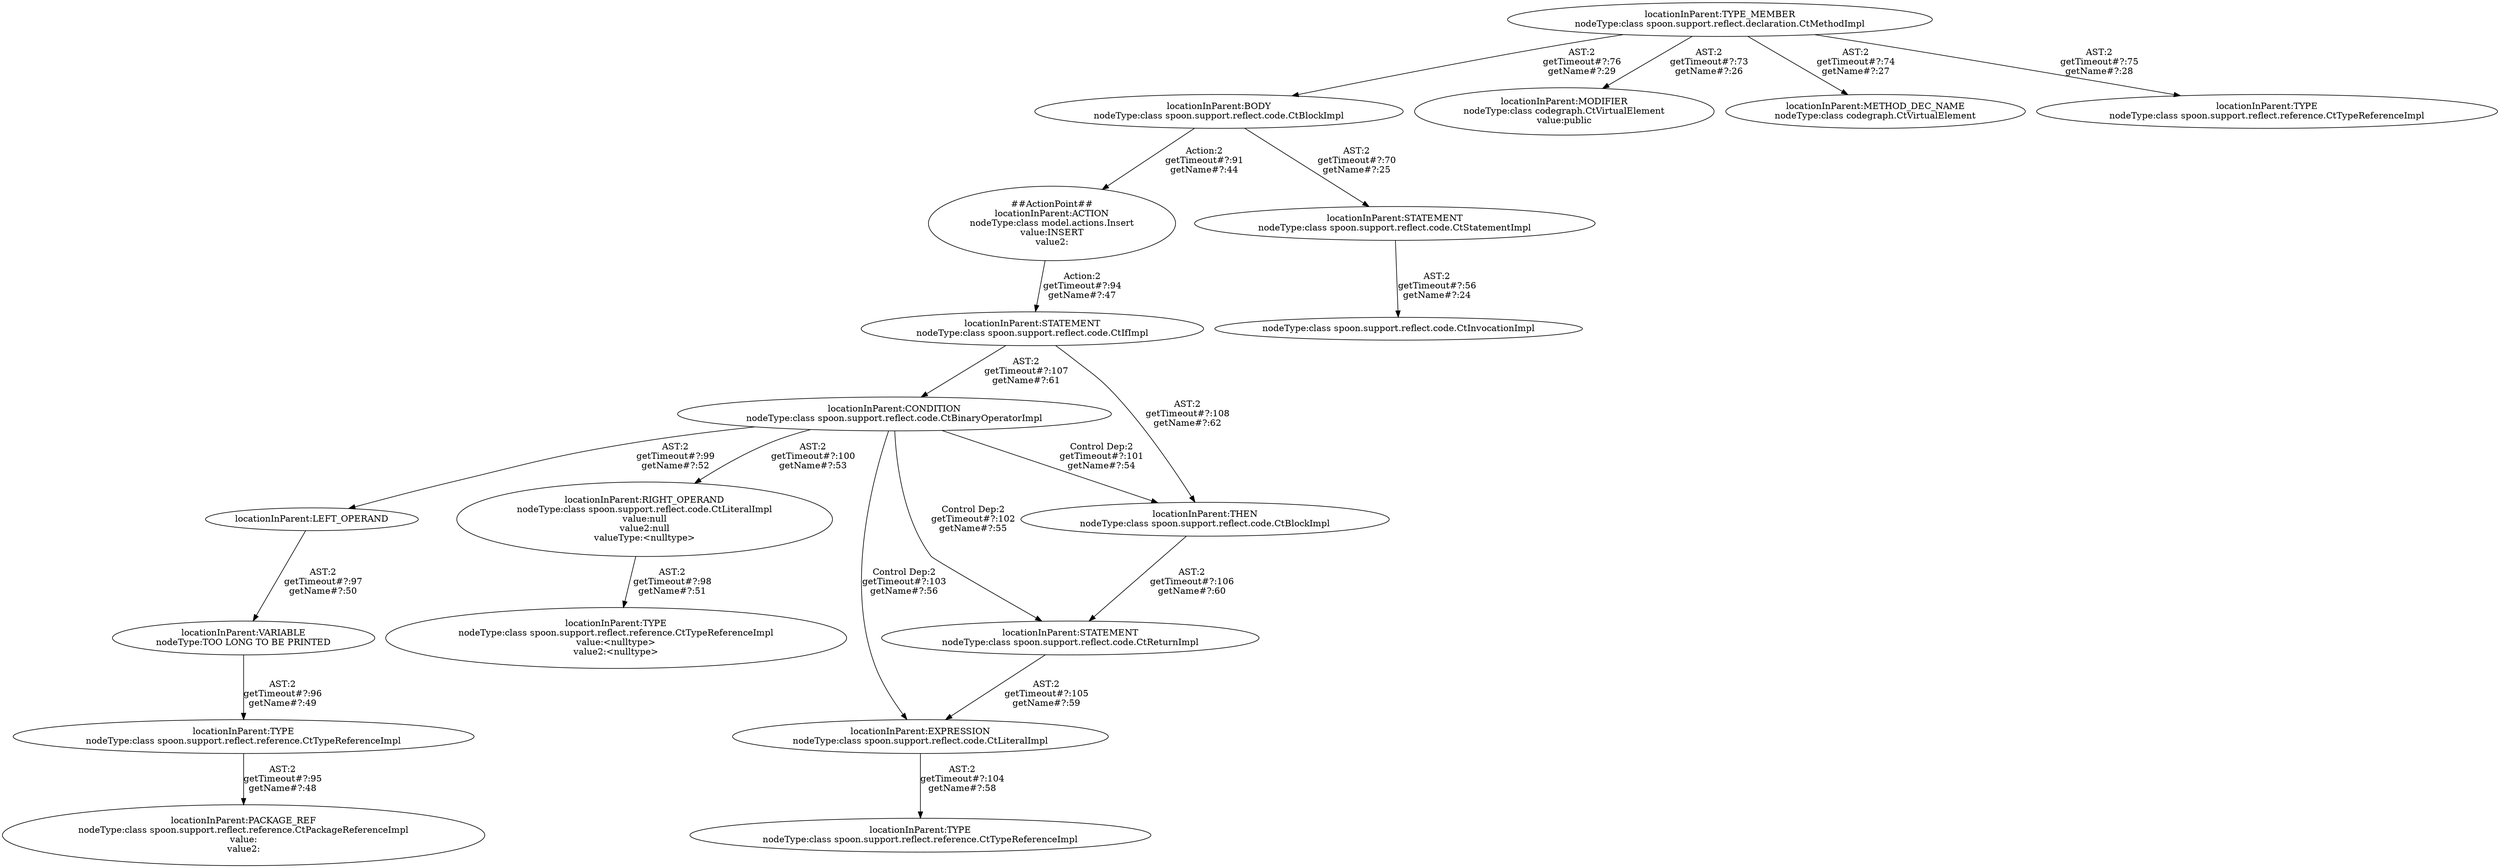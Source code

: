 digraph "Pattern" {
0 [label="##ActionPoint##
locationInParent:ACTION
nodeType:class model.actions.Insert
value:INSERT
value2:" shape=ellipse]
1 [label="locationInParent:BODY
nodeType:class spoon.support.reflect.code.CtBlockImpl" shape=ellipse]
2 [label="locationInParent:TYPE_MEMBER
nodeType:class spoon.support.reflect.declaration.CtMethodImpl" shape=ellipse]
3 [label="locationInParent:MODIFIER
nodeType:class codegraph.CtVirtualElement
value:public" shape=ellipse]
4 [label="locationInParent:METHOD_DEC_NAME
nodeType:class codegraph.CtVirtualElement" shape=ellipse]
5 [label="locationInParent:TYPE
nodeType:class spoon.support.reflect.reference.CtTypeReferenceImpl" shape=ellipse]
6 [label="locationInParent:STATEMENT
nodeType:class spoon.support.reflect.code.CtStatementImpl" shape=ellipse]
7 [label="locationInParent:LEFT_OPERAND" shape=ellipse]
8 [label="locationInParent:VARIABLE
nodeType:TOO LONG TO BE PRINTED" shape=ellipse]
9 [label="locationInParent:TYPE
nodeType:class spoon.support.reflect.reference.CtTypeReferenceImpl" shape=ellipse]
10 [label="locationInParent:PACKAGE_REF
nodeType:class spoon.support.reflect.reference.CtPackageReferenceImpl
value:
value2:" shape=ellipse]
11 [label="nodeType:class spoon.support.reflect.code.CtInvocationImpl" shape=ellipse]
12 [label="locationInParent:STATEMENT
nodeType:class spoon.support.reflect.code.CtIfImpl" shape=ellipse]
13 [label="locationInParent:CONDITION
nodeType:class spoon.support.reflect.code.CtBinaryOperatorImpl" shape=ellipse]
14 [label="locationInParent:RIGHT_OPERAND
nodeType:class spoon.support.reflect.code.CtLiteralImpl
value:null
value2:null
valueType:<nulltype>" shape=ellipse]
15 [label="locationInParent:TYPE
nodeType:class spoon.support.reflect.reference.CtTypeReferenceImpl
value:<nulltype>
value2:<nulltype>" shape=ellipse]
16 [label="locationInParent:THEN
nodeType:class spoon.support.reflect.code.CtBlockImpl" shape=ellipse]
17 [label="locationInParent:STATEMENT
nodeType:class spoon.support.reflect.code.CtReturnImpl" shape=ellipse]
18 [label="locationInParent:EXPRESSION
nodeType:class spoon.support.reflect.code.CtLiteralImpl" shape=ellipse]
19 [label="locationInParent:TYPE
nodeType:class spoon.support.reflect.reference.CtTypeReferenceImpl" shape=ellipse]
0 -> 12 [label="Action:2
getTimeout#?:94
getName#?:47"];
1 -> 0 [label="Action:2
getTimeout#?:91
getName#?:44"];
1 -> 6 [label="AST:2
getTimeout#?:70
getName#?:25"];
2 -> 1 [label="AST:2
getTimeout#?:76
getName#?:29"];
2 -> 3 [label="AST:2
getTimeout#?:73
getName#?:26"];
2 -> 4 [label="AST:2
getTimeout#?:74
getName#?:27"];
2 -> 5 [label="AST:2
getTimeout#?:75
getName#?:28"];
6 -> 11 [label="AST:2
getTimeout#?:56
getName#?:24"];
7 -> 8 [label="AST:2
getTimeout#?:97
getName#?:50"];
8 -> 9 [label="AST:2
getTimeout#?:96
getName#?:49"];
9 -> 10 [label="AST:2
getTimeout#?:95
getName#?:48"];
12 -> 13 [label="AST:2
getTimeout#?:107
getName#?:61"];
12 -> 16 [label="AST:2
getTimeout#?:108
getName#?:62"];
13 -> 7 [label="AST:2
getTimeout#?:99
getName#?:52"];
13 -> 14 [label="AST:2
getTimeout#?:100
getName#?:53"];
13 -> 16 [label="Control Dep:2
getTimeout#?:101
getName#?:54"];
13 -> 17 [label="Control Dep:2
getTimeout#?:102
getName#?:55"];
13 -> 18 [label="Control Dep:2
getTimeout#?:103
getName#?:56"];
14 -> 15 [label="AST:2
getTimeout#?:98
getName#?:51"];
16 -> 17 [label="AST:2
getTimeout#?:106
getName#?:60"];
17 -> 18 [label="AST:2
getTimeout#?:105
getName#?:59"];
18 -> 19 [label="AST:2
getTimeout#?:104
getName#?:58"];
}
